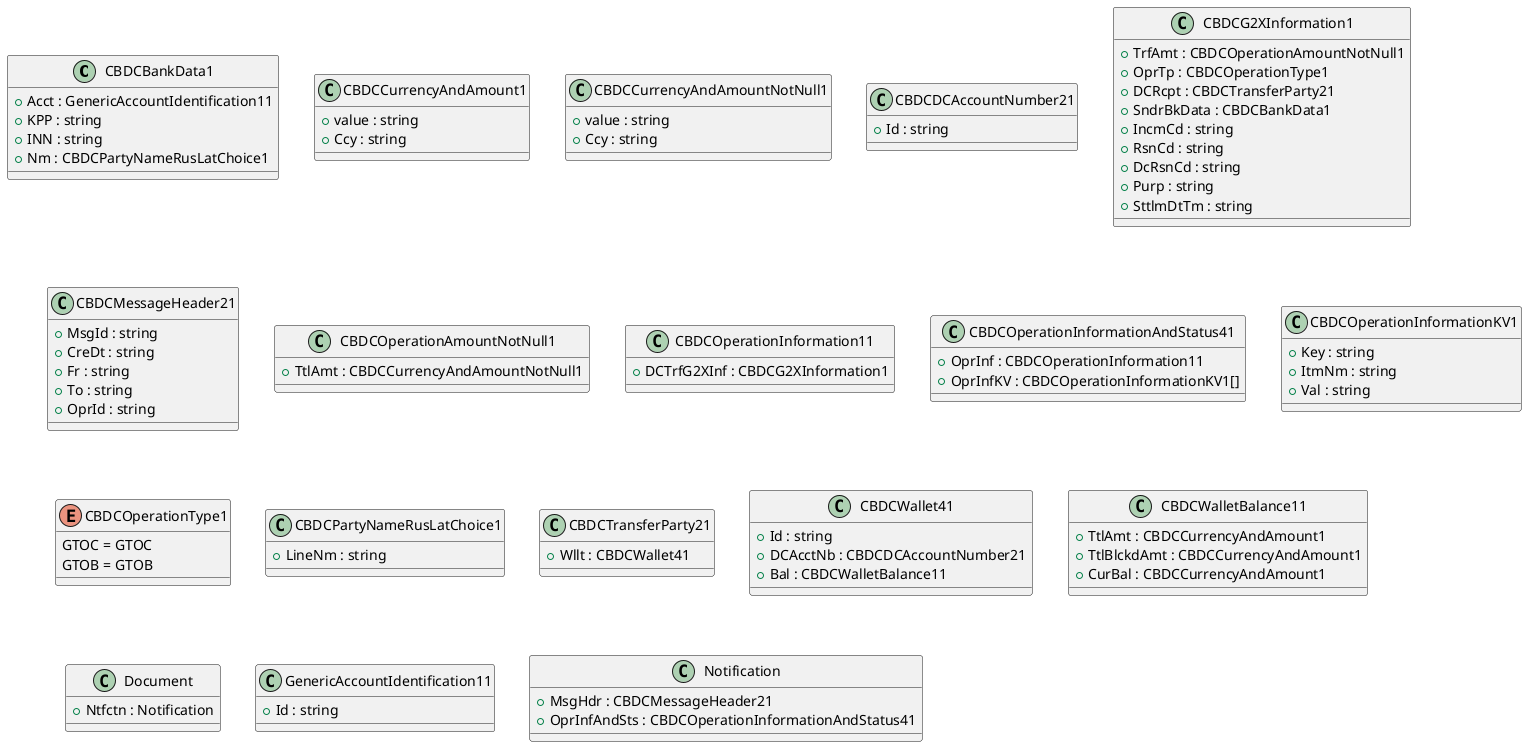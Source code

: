 @startuml

class CBDCBankData1 {
    +Acct : GenericAccountIdentification11
    +KPP : string
    +INN : string
    +Nm : CBDCPartyNameRusLatChoice1
}
class CBDCCurrencyAndAmount1 {
    +value : string
    +Ccy : string
}
class CBDCCurrencyAndAmountNotNull1 {
    +value : string
    +Ccy : string
}
class CBDCDCAccountNumber21 {
    +Id : string
}
class CBDCG2XInformation1 {
    +TrfAmt : CBDCOperationAmountNotNull1
    +OprTp : CBDCOperationType1
    +DCRcpt : CBDCTransferParty21
    +SndrBkData : CBDCBankData1
    +IncmCd : string
    +RsnCd : string
    +DcRsnCd : string
    +Purp : string
    +SttlmDtTm : string
}
class CBDCMessageHeader21 {
    +MsgId : string
    +CreDt : string
    +Fr : string
    +To : string
    +OprId : string
}
class CBDCOperationAmountNotNull1 {
    +TtlAmt : CBDCCurrencyAndAmountNotNull1
}
class CBDCOperationInformation11 {
    +DCTrfG2XInf : CBDCG2XInformation1
}
class CBDCOperationInformationAndStatus41 {
    +OprInf : CBDCOperationInformation11
    +OprInfKV : CBDCOperationInformationKV1[]
}
class CBDCOperationInformationKV1 {
    +Key : string
    +ItmNm : string
    +Val : string
}
enum CBDCOperationType1 {
    GTOC = GTOC
    GTOB = GTOB
}
class CBDCPartyNameRusLatChoice1 {
    +LineNm : string
}
class CBDCTransferParty21 {
    +Wllt : CBDCWallet41
}
class CBDCWallet41 {
    +Id : string
    +DCAcctNb : CBDCDCAccountNumber21
    +Bal : CBDCWalletBalance11
}
class CBDCWalletBalance11 {
    +TtlAmt : CBDCCurrencyAndAmount1
    +TtlBlckdAmt : CBDCCurrencyAndAmount1
    +CurBal : CBDCCurrencyAndAmount1
}
class Document {
    +Ntfctn : Notification
}
class GenericAccountIdentification11 {
    +Id : string
}
class Notification {
    +MsgHdr : CBDCMessageHeader21
    +OprInfAndSts : CBDCOperationInformationAndStatus41
}

@enduml
